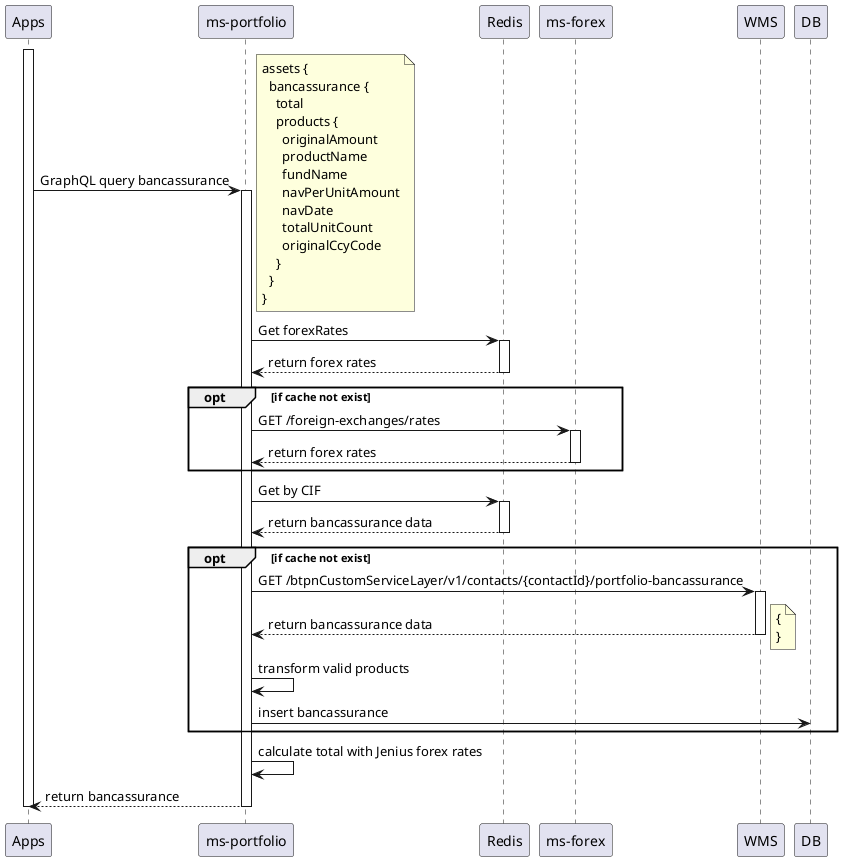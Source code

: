 @startuml bancassurance
participant "Apps" as app
participant "ms-portfolio" as ms
participant "Redis" as redis
participant "ms-forex" as forex
participant "WMS" as wms
participant "DB" as db

activate app
app -> ms: GraphQL query bancassurance
note right
assets {
  bancassurance {
    total
    products {
      originalAmount
      productName
      fundName
      navPerUnitAmount
      navDate
      totalUnitCount
      originalCcyCode
    }
  }
}
end note

activate ms
ms -> redis: Get forexRates
activate redis
redis --> ms: return forex rates
deactivate redis

opt if cache not exist
ms -> forex: GET /foreign-exchanges/rates
activate forex
forex --> ms: return forex rates
deactivate forex
end opt

ms -> redis: Get by CIF
activate redis
redis --> ms: return bancassurance data
deactivate redis

opt if cache not exist
ms -> wms: GET /btpnCustomServiceLayer/v1/contacts/{contactId}/portfolio-bancassurance
activate wms
wms --> ms: return bancassurance data
note right
{
}
end note
deactivate wms
ms -> ms: transform valid products
ms -> db: insert bancassurance
end opt

ms -> ms: calculate total with Jenius forex rates
ms --> app: return bancassurance
deactivate ms
deactivate app

@enduml